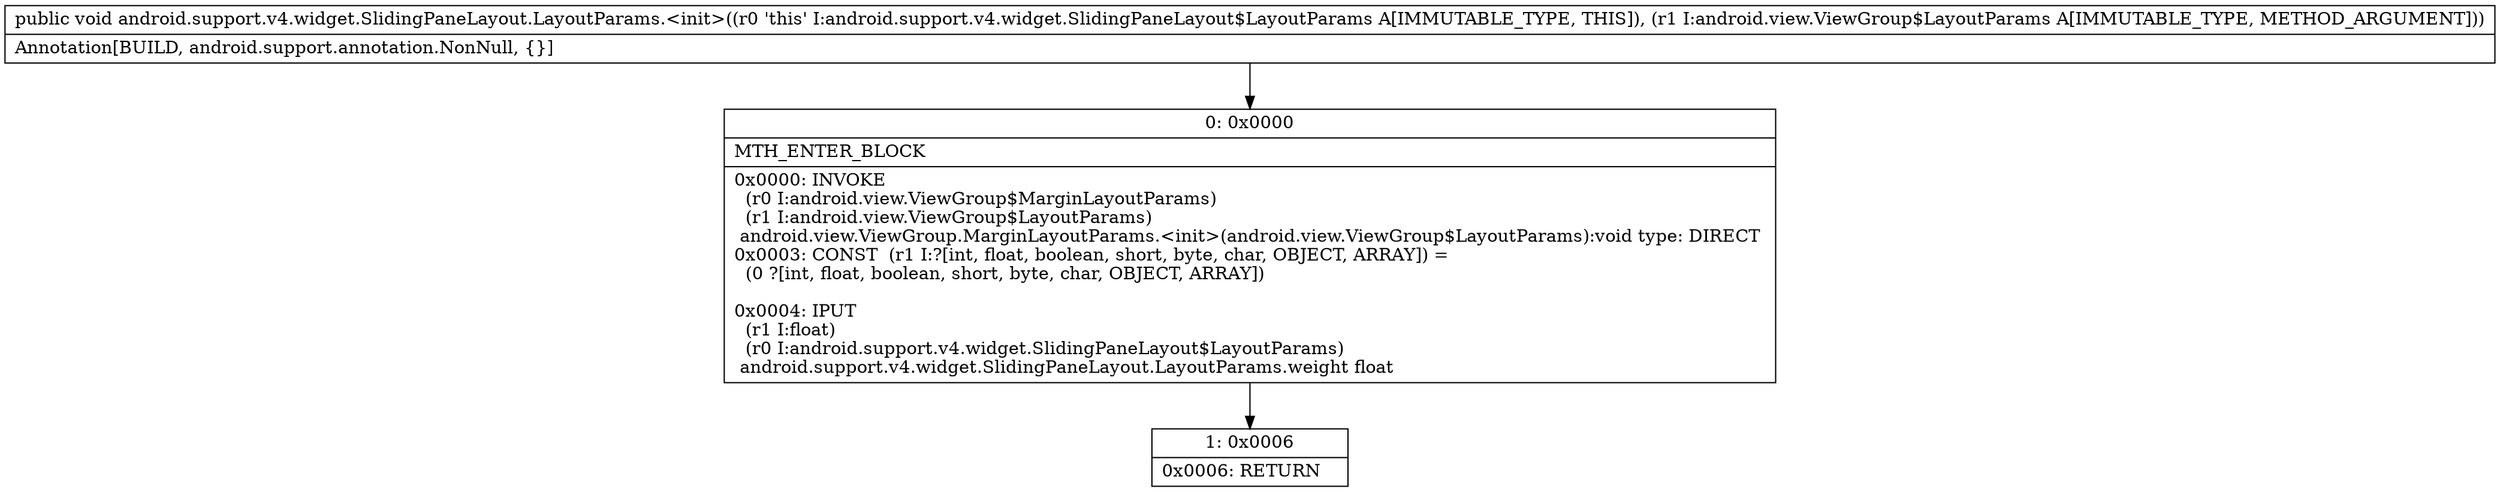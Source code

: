 digraph "CFG forandroid.support.v4.widget.SlidingPaneLayout.LayoutParams.\<init\>(Landroid\/view\/ViewGroup$LayoutParams;)V" {
Node_0 [shape=record,label="{0\:\ 0x0000|MTH_ENTER_BLOCK\l|0x0000: INVOKE  \l  (r0 I:android.view.ViewGroup$MarginLayoutParams)\l  (r1 I:android.view.ViewGroup$LayoutParams)\l android.view.ViewGroup.MarginLayoutParams.\<init\>(android.view.ViewGroup$LayoutParams):void type: DIRECT \l0x0003: CONST  (r1 I:?[int, float, boolean, short, byte, char, OBJECT, ARRAY]) = \l  (0 ?[int, float, boolean, short, byte, char, OBJECT, ARRAY])\l \l0x0004: IPUT  \l  (r1 I:float)\l  (r0 I:android.support.v4.widget.SlidingPaneLayout$LayoutParams)\l android.support.v4.widget.SlidingPaneLayout.LayoutParams.weight float \l}"];
Node_1 [shape=record,label="{1\:\ 0x0006|0x0006: RETURN   \l}"];
MethodNode[shape=record,label="{public void android.support.v4.widget.SlidingPaneLayout.LayoutParams.\<init\>((r0 'this' I:android.support.v4.widget.SlidingPaneLayout$LayoutParams A[IMMUTABLE_TYPE, THIS]), (r1 I:android.view.ViewGroup$LayoutParams A[IMMUTABLE_TYPE, METHOD_ARGUMENT]))  | Annotation[BUILD, android.support.annotation.NonNull, \{\}]\l}"];
MethodNode -> Node_0;
Node_0 -> Node_1;
}


